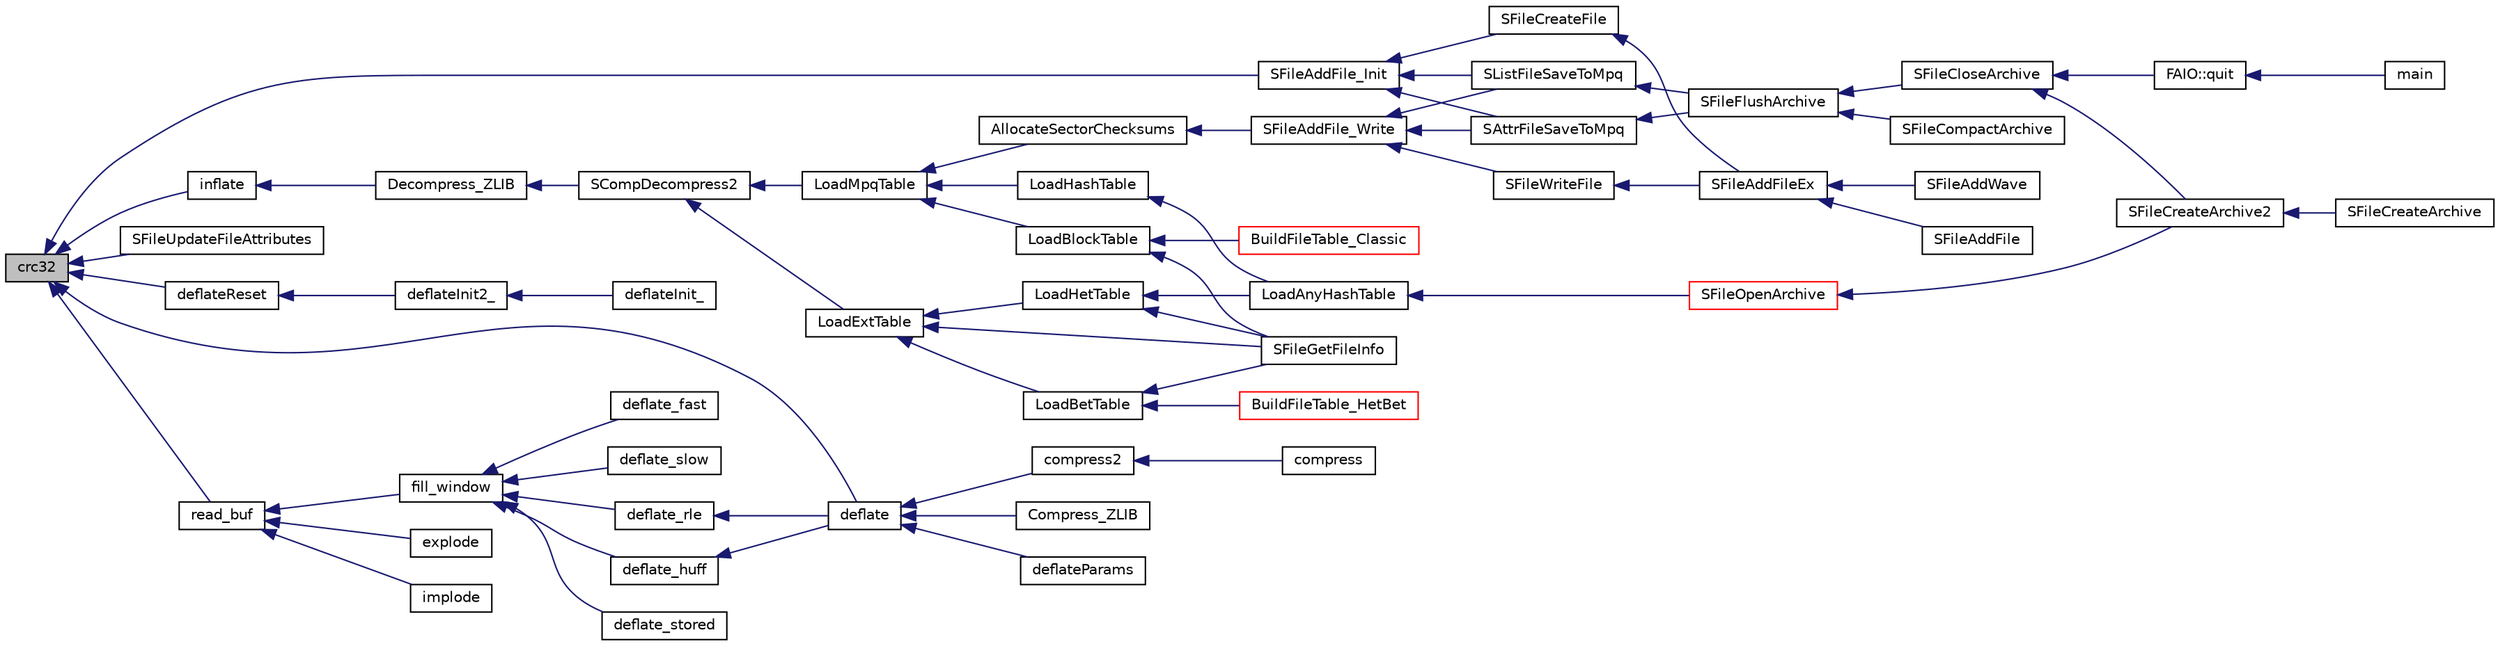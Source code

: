 digraph G
{
  edge [fontname="Helvetica",fontsize="10",labelfontname="Helvetica",labelfontsize="10"];
  node [fontname="Helvetica",fontsize="10",shape=record];
  rankdir="LR";
  Node1 [label="crc32",height=0.2,width=0.4,color="black", fillcolor="grey75", style="filled" fontcolor="black"];
  Node1 -> Node2 [dir="back",color="midnightblue",fontsize="10",style="solid",fontname="Helvetica"];
  Node2 [label="SFileAddFile_Init",height=0.2,width=0.4,color="black", fillcolor="white", style="filled",URL="$_storm_common_8h.html#ab45600a4a2a6fee1a3f03493e789866b"];
  Node2 -> Node3 [dir="back",color="midnightblue",fontsize="10",style="solid",fontname="Helvetica"];
  Node3 [label="SFileCreateFile",height=0.2,width=0.4,color="black", fillcolor="white", style="filled",URL="$_storm_lib_8h.html#ae3ab9ea48707f8edb0decb7fef53e896"];
  Node3 -> Node4 [dir="back",color="midnightblue",fontsize="10",style="solid",fontname="Helvetica"];
  Node4 [label="SFileAddFileEx",height=0.2,width=0.4,color="black", fillcolor="white", style="filled",URL="$_storm_lib_8h.html#a9d092079ada150e05bfed5a26e65e184"];
  Node4 -> Node5 [dir="back",color="midnightblue",fontsize="10",style="solid",fontname="Helvetica"];
  Node5 [label="SFileAddFile",height=0.2,width=0.4,color="black", fillcolor="white", style="filled",URL="$_storm_lib_8h.html#ab6184a31092ac5364a8746b1fca3a822"];
  Node4 -> Node6 [dir="back",color="midnightblue",fontsize="10",style="solid",fontname="Helvetica"];
  Node6 [label="SFileAddWave",height=0.2,width=0.4,color="black", fillcolor="white", style="filled",URL="$_storm_lib_8h.html#a4cc5ee53bb9a41f91d71a0be809ede22"];
  Node2 -> Node7 [dir="back",color="midnightblue",fontsize="10",style="solid",fontname="Helvetica"];
  Node7 [label="SAttrFileSaveToMpq",height=0.2,width=0.4,color="black", fillcolor="white", style="filled",URL="$_storm_common_8h.html#a1f552d4db51760c541354dc64e7808ea"];
  Node7 -> Node8 [dir="back",color="midnightblue",fontsize="10",style="solid",fontname="Helvetica"];
  Node8 [label="SFileFlushArchive",height=0.2,width=0.4,color="black", fillcolor="white", style="filled",URL="$_storm_lib_8h.html#a5f3daefb5c0d87a791fcc42ec40714d2"];
  Node8 -> Node9 [dir="back",color="midnightblue",fontsize="10",style="solid",fontname="Helvetica"];
  Node9 [label="SFileCompactArchive",height=0.2,width=0.4,color="black", fillcolor="white", style="filled",URL="$_storm_lib_8h.html#a4a8f24295ae27ee91ab52a2cc8a0e9ba"];
  Node8 -> Node10 [dir="back",color="midnightblue",fontsize="10",style="solid",fontname="Helvetica"];
  Node10 [label="SFileCloseArchive",height=0.2,width=0.4,color="black", fillcolor="white", style="filled",URL="$_storm_lib_8h.html#abe1ae9917ea665286bffd1524561fceb"];
  Node10 -> Node11 [dir="back",color="midnightblue",fontsize="10",style="solid",fontname="Helvetica"];
  Node11 [label="FAIO::quit",height=0.2,width=0.4,color="black", fillcolor="white", style="filled",URL="$namespace_f_a_i_o.html#ae82e5f53b89d70f240951c564bdff66a"];
  Node11 -> Node12 [dir="back",color="midnightblue",fontsize="10",style="solid",fontname="Helvetica"];
  Node12 [label="main",height=0.2,width=0.4,color="black", fillcolor="white", style="filled",URL="$exedump_2main_8cpp.html#a2c3f6775325c30275d11c6abee2db6a0"];
  Node10 -> Node13 [dir="back",color="midnightblue",fontsize="10",style="solid",fontname="Helvetica"];
  Node13 [label="SFileCreateArchive2",height=0.2,width=0.4,color="black", fillcolor="white", style="filled",URL="$_storm_lib_8h.html#aa2b6fa8f16b5ac42868c546533fe26ce"];
  Node13 -> Node14 [dir="back",color="midnightblue",fontsize="10",style="solid",fontname="Helvetica"];
  Node14 [label="SFileCreateArchive",height=0.2,width=0.4,color="black", fillcolor="white", style="filled",URL="$_storm_lib_8h.html#a11342f379ed88e7b54873f1f53feb773"];
  Node2 -> Node15 [dir="back",color="midnightblue",fontsize="10",style="solid",fontname="Helvetica"];
  Node15 [label="SListFileSaveToMpq",height=0.2,width=0.4,color="black", fillcolor="white", style="filled",URL="$_storm_common_8h.html#a92fbeed559aba21268c7cf0b967e49fc"];
  Node15 -> Node8 [dir="back",color="midnightblue",fontsize="10",style="solid",fontname="Helvetica"];
  Node1 -> Node16 [dir="back",color="midnightblue",fontsize="10",style="solid",fontname="Helvetica"];
  Node16 [label="SFileUpdateFileAttributes",height=0.2,width=0.4,color="black", fillcolor="white", style="filled",URL="$_storm_lib_8h.html#a7f66db40266cb2d78416b2f9cc2804ba"];
  Node1 -> Node17 [dir="back",color="midnightblue",fontsize="10",style="solid",fontname="Helvetica"];
  Node17 [label="deflateReset",height=0.2,width=0.4,color="black", fillcolor="white", style="filled",URL="$deflate_8c.html#a4f17a4d330d76066b4b26c27f7cde5dc"];
  Node17 -> Node18 [dir="back",color="midnightblue",fontsize="10",style="solid",fontname="Helvetica"];
  Node18 [label="deflateInit2_",height=0.2,width=0.4,color="black", fillcolor="white", style="filled",URL="$deflate_8c.html#ae501d2862c68d17b909d6f1c9264815c"];
  Node18 -> Node19 [dir="back",color="midnightblue",fontsize="10",style="solid",fontname="Helvetica"];
  Node19 [label="deflateInit_",height=0.2,width=0.4,color="black", fillcolor="white", style="filled",URL="$deflate_8c.html#a0e6601591faa9573f27340153b0f3296"];
  Node1 -> Node20 [dir="back",color="midnightblue",fontsize="10",style="solid",fontname="Helvetica"];
  Node20 [label="deflate",height=0.2,width=0.4,color="black", fillcolor="white", style="filled",URL="$deflate_8c.html#aedba3a94d6e827d61b660443ae5b9f09"];
  Node20 -> Node21 [dir="back",color="midnightblue",fontsize="10",style="solid",fontname="Helvetica"];
  Node21 [label="compress2",height=0.2,width=0.4,color="black", fillcolor="white", style="filled",URL="$zlib_2compress_8c.html#aede7e438c033a969a1a40ba6b44f91f9"];
  Node21 -> Node22 [dir="back",color="midnightblue",fontsize="10",style="solid",fontname="Helvetica"];
  Node22 [label="compress",height=0.2,width=0.4,color="black", fillcolor="white", style="filled",URL="$zlib_2compress_8c.html#aef315743418d760a360e1be293d27cd1"];
  Node20 -> Node23 [dir="back",color="midnightblue",fontsize="10",style="solid",fontname="Helvetica"];
  Node23 [label="Compress_ZLIB",height=0.2,width=0.4,color="black", fillcolor="white", style="filled",URL="$_s_compression_8cpp.html#a76b9015cfca14abf02066adb598e39d0"];
  Node20 -> Node24 [dir="back",color="midnightblue",fontsize="10",style="solid",fontname="Helvetica"];
  Node24 [label="deflateParams",height=0.2,width=0.4,color="black", fillcolor="white", style="filled",URL="$deflate_8c.html#a6be3d26b7e317aa4db6c7870b1911d4d"];
  Node1 -> Node25 [dir="back",color="midnightblue",fontsize="10",style="solid",fontname="Helvetica"];
  Node25 [label="read_buf",height=0.2,width=0.4,color="black", fillcolor="white", style="filled",URL="$deflate_8c.html#a30b7fcd3e6bea023c1c00eafad492639"];
  Node25 -> Node26 [dir="back",color="midnightblue",fontsize="10",style="solid",fontname="Helvetica"];
  Node26 [label="explode",height=0.2,width=0.4,color="black", fillcolor="white", style="filled",URL="$pklib_8h.html#a1364368595551e2e126b1fd7b5289437"];
  Node25 -> Node27 [dir="back",color="midnightblue",fontsize="10",style="solid",fontname="Helvetica"];
  Node27 [label="implode",height=0.2,width=0.4,color="black", fillcolor="white", style="filled",URL="$pklib_8h.html#ae46e59e756d9e2e2e63b71e54b74b731"];
  Node25 -> Node28 [dir="back",color="midnightblue",fontsize="10",style="solid",fontname="Helvetica"];
  Node28 [label="fill_window",height=0.2,width=0.4,color="black", fillcolor="white", style="filled",URL="$deflate_8c.html#a6cf3c43817cac5f5c422e94b2a57ea49"];
  Node28 -> Node29 [dir="back",color="midnightblue",fontsize="10",style="solid",fontname="Helvetica"];
  Node29 [label="deflate_stored",height=0.2,width=0.4,color="black", fillcolor="white", style="filled",URL="$deflate_8c.html#a67569326587f77f823522212036fc2f9"];
  Node28 -> Node30 [dir="back",color="midnightblue",fontsize="10",style="solid",fontname="Helvetica"];
  Node30 [label="deflate_fast",height=0.2,width=0.4,color="black", fillcolor="white", style="filled",URL="$deflate_8c.html#a1ee6259c01fb1c8cd3ecc551a8fe7192"];
  Node28 -> Node31 [dir="back",color="midnightblue",fontsize="10",style="solid",fontname="Helvetica"];
  Node31 [label="deflate_slow",height=0.2,width=0.4,color="black", fillcolor="white", style="filled",URL="$deflate_8c.html#a9fc7e4969451bb185e77d530c376f79f"];
  Node28 -> Node32 [dir="back",color="midnightblue",fontsize="10",style="solid",fontname="Helvetica"];
  Node32 [label="deflate_rle",height=0.2,width=0.4,color="black", fillcolor="white", style="filled",URL="$deflate_8c.html#aea13a1600dd641f5584b39b840eecaae"];
  Node32 -> Node20 [dir="back",color="midnightblue",fontsize="10",style="solid",fontname="Helvetica"];
  Node28 -> Node33 [dir="back",color="midnightblue",fontsize="10",style="solid",fontname="Helvetica"];
  Node33 [label="deflate_huff",height=0.2,width=0.4,color="black", fillcolor="white", style="filled",URL="$deflate_8c.html#a5d5671ede8ee51f34a50cfd5f498d2f0"];
  Node33 -> Node20 [dir="back",color="midnightblue",fontsize="10",style="solid",fontname="Helvetica"];
  Node1 -> Node34 [dir="back",color="midnightblue",fontsize="10",style="solid",fontname="Helvetica"];
  Node34 [label="inflate",height=0.2,width=0.4,color="black", fillcolor="white", style="filled",URL="$inflate_8c.html#a9a49cf8b6ce882dea33505b0ac84ecef"];
  Node34 -> Node35 [dir="back",color="midnightblue",fontsize="10",style="solid",fontname="Helvetica"];
  Node35 [label="Decompress_ZLIB",height=0.2,width=0.4,color="black", fillcolor="white", style="filled",URL="$_s_compression_8cpp.html#a1e94658a0bb36171f75799de2fcb2bed"];
  Node35 -> Node36 [dir="back",color="midnightblue",fontsize="10",style="solid",fontname="Helvetica"];
  Node36 [label="SCompDecompress2",height=0.2,width=0.4,color="black", fillcolor="white", style="filled",URL="$_storm_lib_8h.html#ad4be5c65706a57411d71edd72bd91e06"];
  Node36 -> Node37 [dir="back",color="midnightblue",fontsize="10",style="solid",fontname="Helvetica"];
  Node37 [label="LoadMpqTable",height=0.2,width=0.4,color="black", fillcolor="white", style="filled",URL="$_storm_common_8h.html#a0201c26eb7513898105243687243e4db"];
  Node37 -> Node38 [dir="back",color="midnightblue",fontsize="10",style="solid",fontname="Helvetica"];
  Node38 [label="AllocateSectorChecksums",height=0.2,width=0.4,color="black", fillcolor="white", style="filled",URL="$_storm_common_8h.html#a625957b3c4515b0d8664c2c7733f5ae2"];
  Node38 -> Node39 [dir="back",color="midnightblue",fontsize="10",style="solid",fontname="Helvetica"];
  Node39 [label="SFileAddFile_Write",height=0.2,width=0.4,color="black", fillcolor="white", style="filled",URL="$_storm_common_8h.html#a8bbeffca003d324051f5a4d93a6862a3"];
  Node39 -> Node40 [dir="back",color="midnightblue",fontsize="10",style="solid",fontname="Helvetica"];
  Node40 [label="SFileWriteFile",height=0.2,width=0.4,color="black", fillcolor="white", style="filled",URL="$_storm_lib_8h.html#a70c78df25d758e53550021e82078352e"];
  Node40 -> Node4 [dir="back",color="midnightblue",fontsize="10",style="solid",fontname="Helvetica"];
  Node39 -> Node7 [dir="back",color="midnightblue",fontsize="10",style="solid",fontname="Helvetica"];
  Node39 -> Node15 [dir="back",color="midnightblue",fontsize="10",style="solid",fontname="Helvetica"];
  Node37 -> Node41 [dir="back",color="midnightblue",fontsize="10",style="solid",fontname="Helvetica"];
  Node41 [label="LoadHashTable",height=0.2,width=0.4,color="black", fillcolor="white", style="filled",URL="$_storm_common_8h.html#ac783fedd5a7c270d1c1e52e846ece77e"];
  Node41 -> Node42 [dir="back",color="midnightblue",fontsize="10",style="solid",fontname="Helvetica"];
  Node42 [label="LoadAnyHashTable",height=0.2,width=0.4,color="black", fillcolor="white", style="filled",URL="$_storm_common_8h.html#acd34a41b8d29b48ac02c7aecd2f609b5"];
  Node42 -> Node43 [dir="back",color="midnightblue",fontsize="10",style="solid",fontname="Helvetica"];
  Node43 [label="SFileOpenArchive",height=0.2,width=0.4,color="red", fillcolor="white", style="filled",URL="$_storm_lib_8h.html#a8b031afa4f88b4b3705c274a0b5b4f73"];
  Node43 -> Node13 [dir="back",color="midnightblue",fontsize="10",style="solid",fontname="Helvetica"];
  Node37 -> Node44 [dir="back",color="midnightblue",fontsize="10",style="solid",fontname="Helvetica"];
  Node44 [label="LoadBlockTable",height=0.2,width=0.4,color="black", fillcolor="white", style="filled",URL="$_storm_common_8h.html#adc2df260bf34449da5b48a19c2e9a788"];
  Node44 -> Node45 [dir="back",color="midnightblue",fontsize="10",style="solid",fontname="Helvetica"];
  Node45 [label="BuildFileTable_Classic",height=0.2,width=0.4,color="red", fillcolor="white", style="filled",URL="$_s_base_file_table_8cpp.html#abe1a62f60e8a51e2096f1aeff15b2170"];
  Node44 -> Node46 [dir="back",color="midnightblue",fontsize="10",style="solid",fontname="Helvetica"];
  Node46 [label="SFileGetFileInfo",height=0.2,width=0.4,color="black", fillcolor="white", style="filled",URL="$_storm_lib_8h.html#a65c5c13489a621c481282da76b101e16"];
  Node36 -> Node47 [dir="back",color="midnightblue",fontsize="10",style="solid",fontname="Helvetica"];
  Node47 [label="LoadExtTable",height=0.2,width=0.4,color="black", fillcolor="white", style="filled",URL="$_storm_common_8h.html#a7bf97c1c4ef7c27dce39e44b1cf0ea9f"];
  Node47 -> Node48 [dir="back",color="midnightblue",fontsize="10",style="solid",fontname="Helvetica"];
  Node48 [label="LoadHetTable",height=0.2,width=0.4,color="black", fillcolor="white", style="filled",URL="$_storm_common_8h.html#a3192325af2d538a1196c76f8dd980d42"];
  Node48 -> Node42 [dir="back",color="midnightblue",fontsize="10",style="solid",fontname="Helvetica"];
  Node48 -> Node46 [dir="back",color="midnightblue",fontsize="10",style="solid",fontname="Helvetica"];
  Node47 -> Node49 [dir="back",color="midnightblue",fontsize="10",style="solid",fontname="Helvetica"];
  Node49 [label="LoadBetTable",height=0.2,width=0.4,color="black", fillcolor="white", style="filled",URL="$_storm_common_8h.html#ad45353be81c314aa55264bd932a0758e"];
  Node49 -> Node50 [dir="back",color="midnightblue",fontsize="10",style="solid",fontname="Helvetica"];
  Node50 [label="BuildFileTable_HetBet",height=0.2,width=0.4,color="red", fillcolor="white", style="filled",URL="$_s_base_file_table_8cpp.html#a8dffbc95a113e2b15eb324cc91a029ab"];
  Node49 -> Node46 [dir="back",color="midnightblue",fontsize="10",style="solid",fontname="Helvetica"];
  Node47 -> Node46 [dir="back",color="midnightblue",fontsize="10",style="solid",fontname="Helvetica"];
}
